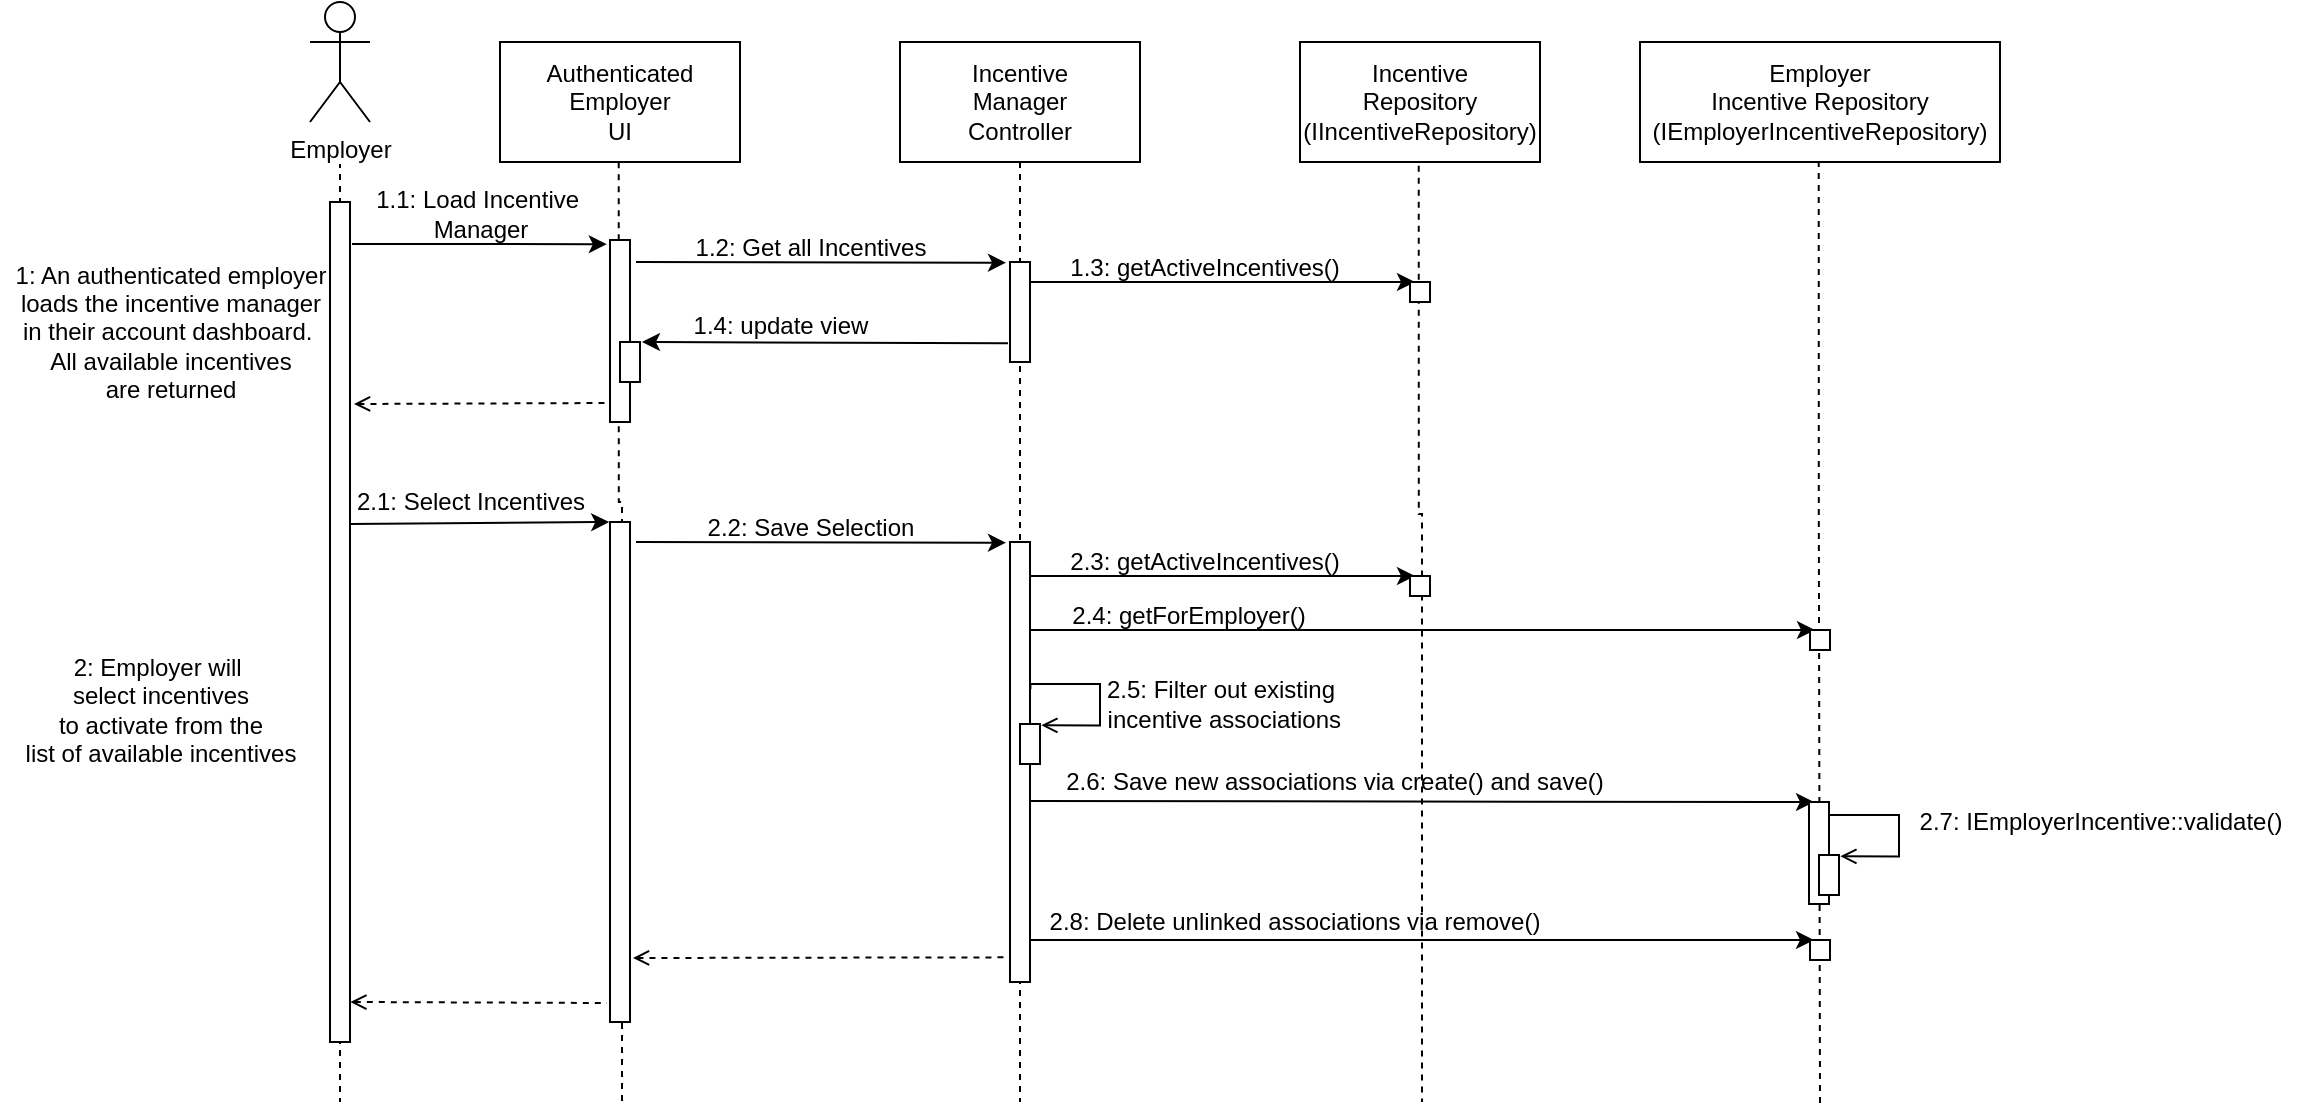 <mxfile version="12.3.2" type="device" pages="1"><diagram id="ijmjgLsHnTKL9ztnOUPt" name="Page-1"><mxGraphModel dx="2687" dy="1027" grid="1" gridSize="10" guides="1" tooltips="1" connect="1" arrows="1" fold="1" page="1" pageScale="1" pageWidth="850" pageHeight="1100" math="0" shadow="0"><root><mxCell id="0"/><mxCell id="1" parent="0"/><mxCell id="P6FqjVfUzIWmSmFzLV-U-1" value="Authenticated&lt;br&gt;Employer&lt;br&gt;UI" style="rounded=0;whiteSpace=wrap;html=1;" parent="1" vertex="1"><mxGeometry x="-590" y="30" width="120" height="60" as="geometry"/></mxCell><mxCell id="P6FqjVfUzIWmSmFzLV-U-2" value="Incentive &lt;br&gt;Manager&lt;br&gt;Controller" style="rounded=0;whiteSpace=wrap;html=1;" parent="1" vertex="1"><mxGeometry x="-390" y="30" width="120" height="60" as="geometry"/></mxCell><mxCell id="P6FqjVfUzIWmSmFzLV-U-3" style="edgeStyle=orthogonalEdgeStyle;rounded=0;orthogonalLoop=1;jettySize=auto;html=1;dashed=1;endArrow=none;endFill=0;" parent="1" edge="1"><mxGeometry relative="1" as="geometry"><mxPoint x="-129" y="560" as="targetPoint"/><mxPoint x="-130.647" y="61.882" as="sourcePoint"/><Array as="points"><mxPoint x="-130" y="266"/></Array></mxGeometry></mxCell><mxCell id="P6FqjVfUzIWmSmFzLV-U-4" value="Incentive&lt;br&gt;Repository&lt;br&gt;(IIncentiveRepository)" style="rounded=0;whiteSpace=wrap;html=1;" parent="1" vertex="1"><mxGeometry x="-190" y="30" width="120" height="60" as="geometry"/></mxCell><mxCell id="P6FqjVfUzIWmSmFzLV-U-5" value="1: An authenticated employer &lt;br&gt;loads the incentive manager &lt;br&gt;in their account dashboard.&amp;nbsp; &lt;br&gt;All available incentives&lt;br&gt;are returned" style="text;html=1;align=center;verticalAlign=middle;resizable=0;points=[];;autosize=1;" parent="1" vertex="1"><mxGeometry x="-840" y="134.5" width="170" height="80" as="geometry"/></mxCell><mxCell id="P6FqjVfUzIWmSmFzLV-U-6" style="edgeStyle=orthogonalEdgeStyle;rounded=0;orthogonalLoop=1;jettySize=auto;html=1;dashed=1;endArrow=none;endFill=0;" parent="1" edge="1"><mxGeometry relative="1" as="geometry"><mxPoint x="-670" y="560" as="targetPoint"/><mxPoint x="-670" y="90" as="sourcePoint"/></mxGeometry></mxCell><mxCell id="P6FqjVfUzIWmSmFzLV-U-7" value="Employer" style="shape=umlActor;verticalLabelPosition=bottom;labelBackgroundColor=#ffffff;verticalAlign=top;html=1;outlineConnect=0;" parent="1" vertex="1"><mxGeometry x="-685" y="10" width="30" height="60" as="geometry"/></mxCell><mxCell id="P6FqjVfUzIWmSmFzLV-U-8" style="edgeStyle=orthogonalEdgeStyle;rounded=0;orthogonalLoop=1;jettySize=auto;html=1;dashed=1;endArrow=none;endFill=0;" parent="1" edge="1"><mxGeometry relative="1" as="geometry"><mxPoint x="-529" y="560" as="targetPoint"/><mxPoint x="-530.647" y="90.118" as="sourcePoint"/><Array as="points"><mxPoint x="-530" y="260"/></Array></mxGeometry></mxCell><mxCell id="P6FqjVfUzIWmSmFzLV-U-9" style="edgeStyle=orthogonalEdgeStyle;rounded=0;orthogonalLoop=1;jettySize=auto;html=1;dashed=1;endArrow=none;endFill=0;" parent="1" edge="1"><mxGeometry relative="1" as="geometry"><mxPoint x="-330" y="560" as="targetPoint"/><mxPoint x="-330.0" y="90" as="sourcePoint"/></mxGeometry></mxCell><mxCell id="P6FqjVfUzIWmSmFzLV-U-10" value="" style="rounded=0;whiteSpace=wrap;html=1;" parent="1" vertex="1"><mxGeometry x="-675" y="110" width="10" height="420" as="geometry"/></mxCell><mxCell id="P6FqjVfUzIWmSmFzLV-U-11" value="" style="endArrow=classic;html=1;entryX=-0.16;entryY=0.023;entryDx=0;entryDy=0;entryPerimeter=0;" parent="1" target="P6FqjVfUzIWmSmFzLV-U-13" edge="1"><mxGeometry width="50" height="50" relative="1" as="geometry"><mxPoint x="-664" y="131" as="sourcePoint"/><mxPoint x="-530" y="130" as="targetPoint"/></mxGeometry></mxCell><mxCell id="P6FqjVfUzIWmSmFzLV-U-12" value="1.1: Load Incentive&amp;nbsp;&lt;br&gt;Manager" style="text;html=1;align=center;verticalAlign=middle;resizable=0;points=[];;autosize=1;" parent="1" vertex="1"><mxGeometry x="-660" y="101" width="120" height="30" as="geometry"/></mxCell><mxCell id="P6FqjVfUzIWmSmFzLV-U-13" value="" style="rounded=0;whiteSpace=wrap;html=1;" parent="1" vertex="1"><mxGeometry x="-535" y="129" width="10" height="91" as="geometry"/></mxCell><mxCell id="P6FqjVfUzIWmSmFzLV-U-14" value="" style="endArrow=classic;html=1;entryX=-0.2;entryY=0.007;entryDx=0;entryDy=0;entryPerimeter=0;" parent="1" target="P6FqjVfUzIWmSmFzLV-U-15" edge="1"><mxGeometry width="50" height="50" relative="1" as="geometry"><mxPoint x="-522" y="140" as="sourcePoint"/><mxPoint x="-360" y="140" as="targetPoint"/></mxGeometry></mxCell><mxCell id="P6FqjVfUzIWmSmFzLV-U-15" value="" style="rounded=0;whiteSpace=wrap;html=1;" parent="1" vertex="1"><mxGeometry x="-335" y="140" width="10" height="50" as="geometry"/></mxCell><mxCell id="P6FqjVfUzIWmSmFzLV-U-16" value="1.2: Get all Incentives" style="text;html=1;align=center;verticalAlign=middle;resizable=0;points=[];;autosize=1;" parent="1" vertex="1"><mxGeometry x="-500" y="123" width="130" height="20" as="geometry"/></mxCell><mxCell id="P6FqjVfUzIWmSmFzLV-U-17" value="" style="endArrow=classic;html=1;entryX=0.25;entryY=0;entryDx=0;entryDy=0;" parent="1" target="P6FqjVfUzIWmSmFzLV-U-19" edge="1"><mxGeometry width="50" height="50" relative="1" as="geometry"><mxPoint x="-325.0" y="150" as="sourcePoint"/><mxPoint x="-140" y="150.42" as="targetPoint"/></mxGeometry></mxCell><mxCell id="P6FqjVfUzIWmSmFzLV-U-18" value="1.3: getActiveIncentives()" style="text;html=1;align=center;verticalAlign=middle;resizable=0;points=[];;autosize=1;" parent="1" vertex="1"><mxGeometry x="-313" y="133" width="150" height="20" as="geometry"/></mxCell><mxCell id="P6FqjVfUzIWmSmFzLV-U-19" value="" style="rounded=0;whiteSpace=wrap;html=1;" parent="1" vertex="1"><mxGeometry x="-135" y="150" width="10" height="10" as="geometry"/></mxCell><mxCell id="P6FqjVfUzIWmSmFzLV-U-20" value="" style="rounded=0;whiteSpace=wrap;html=1;" parent="1" vertex="1"><mxGeometry x="-530" y="180" width="10" height="20" as="geometry"/></mxCell><mxCell id="P6FqjVfUzIWmSmFzLV-U-21" value="" style="endArrow=classic;html=1;entryX=1.1;entryY=0;entryDx=0;entryDy=0;entryPerimeter=0;exitX=-0.1;exitY=0.813;exitDx=0;exitDy=0;exitPerimeter=0;" parent="1" source="P6FqjVfUzIWmSmFzLV-U-15" target="P6FqjVfUzIWmSmFzLV-U-20" edge="1"><mxGeometry width="50" height="50" relative="1" as="geometry"><mxPoint x="-340" y="180" as="sourcePoint"/><mxPoint x="-510" y="180" as="targetPoint"/></mxGeometry></mxCell><mxCell id="P6FqjVfUzIWmSmFzLV-U-22" value="1.4: update view" style="text;html=1;align=center;verticalAlign=middle;resizable=0;points=[];;autosize=1;" parent="1" vertex="1"><mxGeometry x="-500" y="161.5" width="100" height="20" as="geometry"/></mxCell><mxCell id="P6FqjVfUzIWmSmFzLV-U-23" value="" style="endArrow=none;html=1;startArrow=open;startFill=0;endFill=0;dashed=1;" parent="1" edge="1"><mxGeometry width="50" height="50" relative="1" as="geometry"><mxPoint x="-663" y="211" as="sourcePoint"/><mxPoint x="-535" y="210.5" as="targetPoint"/></mxGeometry></mxCell><mxCell id="P6FqjVfUzIWmSmFzLV-U-24" value="" style="rounded=0;whiteSpace=wrap;html=1;" parent="1" vertex="1"><mxGeometry x="-535" y="270" width="10" height="250" as="geometry"/></mxCell><mxCell id="P6FqjVfUzIWmSmFzLV-U-25" value="" style="endArrow=classic;html=1;entryX=-0.042;entryY=0;entryDx=0;entryDy=0;entryPerimeter=0;" parent="1" target="P6FqjVfUzIWmSmFzLV-U-24" edge="1"><mxGeometry width="50" height="50" relative="1" as="geometry"><mxPoint x="-665" y="271" as="sourcePoint"/><mxPoint x="-541.6" y="272.093" as="targetPoint"/></mxGeometry></mxCell><mxCell id="P6FqjVfUzIWmSmFzLV-U-26" value="2.1: Select Incentives" style="text;html=1;align=center;verticalAlign=middle;resizable=0;points=[];;autosize=1;" parent="1" vertex="1"><mxGeometry x="-670" y="250" width="130" height="20" as="geometry"/></mxCell><mxCell id="P6FqjVfUzIWmSmFzLV-U-28" value="2: Employer will&amp;nbsp;&lt;br&gt;select incentives&lt;br&gt;to activate from the&lt;br&gt;list of available incentives" style="text;html=1;align=center;verticalAlign=middle;resizable=0;points=[];;autosize=1;" parent="1" vertex="1"><mxGeometry x="-835" y="334" width="150" height="60" as="geometry"/></mxCell><mxCell id="P6FqjVfUzIWmSmFzLV-U-29" value="" style="rounded=0;whiteSpace=wrap;html=1;" parent="1" vertex="1"><mxGeometry x="-335" y="280" width="10" height="220" as="geometry"/></mxCell><mxCell id="P6FqjVfUzIWmSmFzLV-U-30" value="" style="endArrow=classic;html=1;entryX=-0.2;entryY=0.007;entryDx=0;entryDy=0;entryPerimeter=0;" parent="1" edge="1"><mxGeometry width="50" height="50" relative="1" as="geometry"><mxPoint x="-522" y="280" as="sourcePoint"/><mxPoint x="-337" y="280.35" as="targetPoint"/></mxGeometry></mxCell><mxCell id="P6FqjVfUzIWmSmFzLV-U-31" value="2.2: Save Selection" style="text;html=1;align=center;verticalAlign=middle;resizable=0;points=[];;autosize=1;" parent="1" vertex="1"><mxGeometry x="-495" y="263" width="120" height="20" as="geometry"/></mxCell><mxCell id="P6FqjVfUzIWmSmFzLV-U-32" style="edgeStyle=orthogonalEdgeStyle;rounded=0;orthogonalLoop=1;jettySize=auto;html=1;startArrow=none;startFill=0;endArrow=open;endFill=0;exitX=1.04;exitY=0.141;exitDx=0;exitDy=0;exitPerimeter=0;entryX=1.067;entryY=0.033;entryDx=0;entryDy=0;entryPerimeter=0;" parent="1" target="P6FqjVfUzIWmSmFzLV-U-33" edge="1"><mxGeometry relative="1" as="geometry"><mxPoint x="-324.765" y="353.647" as="sourcePoint"/><Array as="points"><mxPoint x="-290" y="351"/><mxPoint x="-290" y="372"/></Array></mxGeometry></mxCell><mxCell id="P6FqjVfUzIWmSmFzLV-U-33" value="" style="rounded=0;whiteSpace=wrap;html=1;" parent="1" vertex="1"><mxGeometry x="-330" y="371" width="10" height="20" as="geometry"/></mxCell><mxCell id="P6FqjVfUzIWmSmFzLV-U-34" value="2.5: Filter out existing&lt;br&gt;&amp;nbsp;incentive associations" style="text;html=1;align=center;verticalAlign=middle;resizable=0;points=[];;autosize=1;" parent="1" vertex="1"><mxGeometry x="-300" y="345.5" width="140" height="30" as="geometry"/></mxCell><mxCell id="P6FqjVfUzIWmSmFzLV-U-35" value="" style="endArrow=none;html=1;startArrow=open;startFill=0;endFill=0;dashed=1;entryX=-0.143;entryY=0.944;entryDx=0;entryDy=0;entryPerimeter=0;" parent="1" edge="1"><mxGeometry width="50" height="50" relative="1" as="geometry"><mxPoint x="-523.5" y="488" as="sourcePoint"/><mxPoint x="-336.93" y="487.68" as="targetPoint"/></mxGeometry></mxCell><mxCell id="P6FqjVfUzIWmSmFzLV-U-36" value="" style="endArrow=none;html=1;startArrow=open;startFill=0;endFill=0;dashed=1;exitX=1.167;exitY=0.303;exitDx=0;exitDy=0;exitPerimeter=0;" parent="1" edge="1"><mxGeometry width="50" height="50" relative="1" as="geometry"><mxPoint x="-664.83" y="509.99" as="sourcePoint"/><mxPoint x="-536.5" y="510.5" as="targetPoint"/></mxGeometry></mxCell><mxCell id="P6FqjVfUzIWmSmFzLV-U-37" value="" style="endArrow=classic;html=1;entryX=0.25;entryY=0;entryDx=0;entryDy=0;" parent="1" target="P6FqjVfUzIWmSmFzLV-U-39" edge="1"><mxGeometry width="50" height="50" relative="1" as="geometry"><mxPoint x="-325.0" y="297" as="sourcePoint"/><mxPoint x="-140" y="297.42" as="targetPoint"/></mxGeometry></mxCell><mxCell id="P6FqjVfUzIWmSmFzLV-U-38" value="2.3: getActiveIncentives()" style="text;html=1;align=center;verticalAlign=middle;resizable=0;points=[];;autosize=1;" parent="1" vertex="1"><mxGeometry x="-313" y="280" width="150" height="20" as="geometry"/></mxCell><mxCell id="P6FqjVfUzIWmSmFzLV-U-39" value="" style="rounded=0;whiteSpace=wrap;html=1;" parent="1" vertex="1"><mxGeometry x="-135" y="297" width="10" height="10" as="geometry"/></mxCell><mxCell id="P6FqjVfUzIWmSmFzLV-U-40" style="edgeStyle=orthogonalEdgeStyle;rounded=0;orthogonalLoop=1;jettySize=auto;html=1;dashed=1;endArrow=none;endFill=0;" parent="1" edge="1"><mxGeometry relative="1" as="geometry"><mxPoint x="71" y="560" as="targetPoint"/><mxPoint x="69.353" y="59.529" as="sourcePoint"/><Array as="points"><mxPoint x="69" y="265"/><mxPoint x="70" y="265"/></Array></mxGeometry></mxCell><mxCell id="P6FqjVfUzIWmSmFzLV-U-41" value="" style="endArrow=classic;html=1;entryX=0.25;entryY=0;entryDx=0;entryDy=0;" parent="1" target="P6FqjVfUzIWmSmFzLV-U-43" edge="1"><mxGeometry width="50" height="50" relative="1" as="geometry"><mxPoint x="-325.0" y="324.0" as="sourcePoint"/><mxPoint x="-140" y="324.42" as="targetPoint"/></mxGeometry></mxCell><mxCell id="P6FqjVfUzIWmSmFzLV-U-42" value="2.4: getForEmployer()" style="text;html=1;align=center;verticalAlign=middle;resizable=0;points=[];;autosize=1;" parent="1" vertex="1"><mxGeometry x="-311" y="307" width="130" height="20" as="geometry"/></mxCell><mxCell id="P6FqjVfUzIWmSmFzLV-U-43" value="" style="rounded=0;whiteSpace=wrap;html=1;" parent="1" vertex="1"><mxGeometry x="65" y="324" width="10" height="10" as="geometry"/></mxCell><mxCell id="P6FqjVfUzIWmSmFzLV-U-44" value="" style="endArrow=classic;html=1;entryX=0.25;entryY=0;entryDx=0;entryDy=0;" parent="1" target="P6FqjVfUzIWmSmFzLV-U-46" edge="1"><mxGeometry width="50" height="50" relative="1" as="geometry"><mxPoint x="-325.5" y="409.5" as="sourcePoint"/><mxPoint x="-140.5" y="409.92" as="targetPoint"/></mxGeometry></mxCell><mxCell id="P6FqjVfUzIWmSmFzLV-U-45" value="2.6: Save new associations via create() and save()" style="text;html=1;align=center;verticalAlign=middle;resizable=0;points=[];;autosize=1;" parent="1" vertex="1"><mxGeometry x="-313" y="390" width="280" height="20" as="geometry"/></mxCell><mxCell id="P6FqjVfUzIWmSmFzLV-U-46" value="" style="rounded=0;whiteSpace=wrap;html=1;" parent="1" vertex="1"><mxGeometry x="64.5" y="410" width="10" height="51" as="geometry"/></mxCell><mxCell id="P6FqjVfUzIWmSmFzLV-U-47" value="" style="endArrow=classic;html=1;entryX=0.25;entryY=0;entryDx=0;entryDy=0;" parent="1" edge="1"><mxGeometry width="50" height="50" relative="1" as="geometry"><mxPoint x="-325.5" y="479" as="sourcePoint"/><mxPoint x="67" y="479" as="targetPoint"/></mxGeometry></mxCell><mxCell id="P6FqjVfUzIWmSmFzLV-U-48" value="2.8: Delete unlinked associations via remove()" style="text;html=1;align=center;verticalAlign=middle;resizable=0;points=[];;autosize=1;" parent="1" vertex="1"><mxGeometry x="-323.5" y="460" width="260" height="20" as="geometry"/></mxCell><mxCell id="P6FqjVfUzIWmSmFzLV-U-49" value="" style="rounded=0;whiteSpace=wrap;html=1;" parent="1" vertex="1"><mxGeometry x="65" y="479" width="10" height="10" as="geometry"/></mxCell><mxCell id="P6FqjVfUzIWmSmFzLV-U-27" value="Employer&lt;br&gt;Incentive Repository&lt;br&gt;(IEmployerIncentiveRepository)" style="rounded=0;whiteSpace=wrap;html=1;" parent="1" vertex="1"><mxGeometry x="-20" y="30" width="180" height="60" as="geometry"/></mxCell><mxCell id="P6FqjVfUzIWmSmFzLV-U-55" style="edgeStyle=orthogonalEdgeStyle;rounded=0;orthogonalLoop=1;jettySize=auto;html=1;startArrow=none;startFill=0;endArrow=open;endFill=0;exitX=1.04;exitY=0.141;exitDx=0;exitDy=0;exitPerimeter=0;entryX=1.067;entryY=0.033;entryDx=0;entryDy=0;entryPerimeter=0;" parent="1" target="P6FqjVfUzIWmSmFzLV-U-56" edge="1"><mxGeometry relative="1" as="geometry"><mxPoint x="74.5" y="419.071" as="sourcePoint"/><Array as="points"><mxPoint x="109.5" y="416.5"/><mxPoint x="109.5" y="437.5"/></Array></mxGeometry></mxCell><mxCell id="P6FqjVfUzIWmSmFzLV-U-56" value="" style="rounded=0;whiteSpace=wrap;html=1;" parent="1" vertex="1"><mxGeometry x="69.5" y="436.5" width="10" height="20" as="geometry"/></mxCell><mxCell id="P6FqjVfUzIWmSmFzLV-U-57" value="2.7: IEmployerIncentive::validate()" style="text;html=1;align=center;verticalAlign=middle;resizable=0;points=[];;autosize=1;" parent="1" vertex="1"><mxGeometry x="110" y="410" width="200" height="20" as="geometry"/></mxCell></root></mxGraphModel></diagram></mxfile>